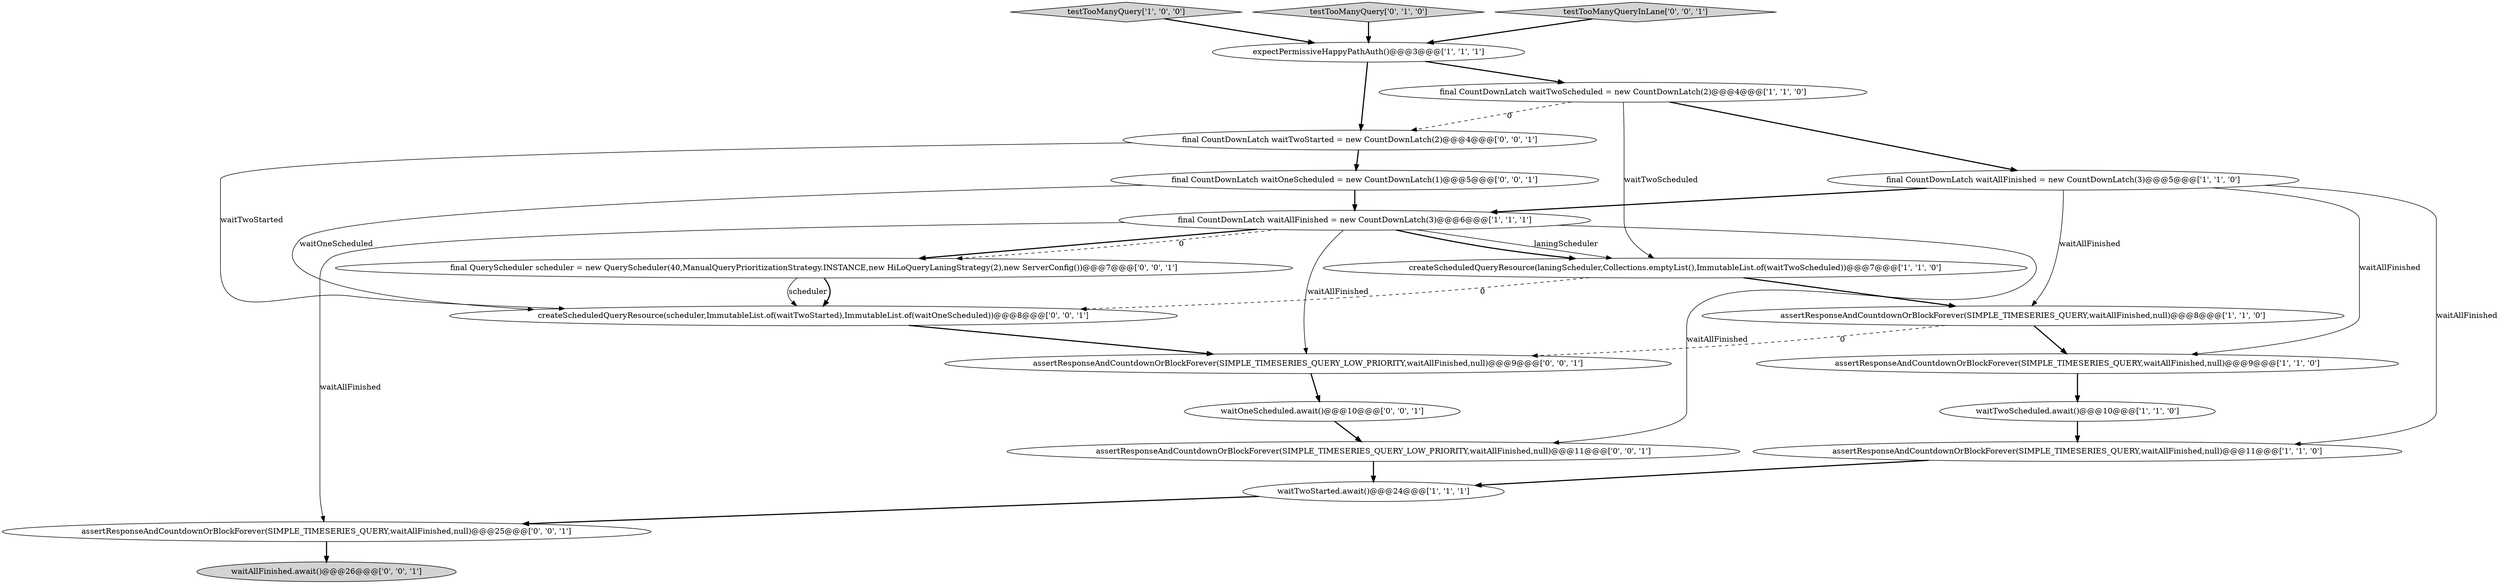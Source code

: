 digraph {
1 [style = filled, label = "waitTwoScheduled.await()@@@10@@@['1', '1', '0']", fillcolor = white, shape = ellipse image = "AAA0AAABBB1BBB"];
7 [style = filled, label = "assertResponseAndCountdownOrBlockForever(SIMPLE_TIMESERIES_QUERY,waitAllFinished,null)@@@9@@@['1', '1', '0']", fillcolor = white, shape = ellipse image = "AAA0AAABBB1BBB"];
3 [style = filled, label = "createScheduledQueryResource(laningScheduler,Collections.emptyList(),ImmutableList.of(waitTwoScheduled))@@@7@@@['1', '1', '0']", fillcolor = white, shape = ellipse image = "AAA0AAABBB1BBB"];
5 [style = filled, label = "final CountDownLatch waitAllFinished = new CountDownLatch(3)@@@6@@@['1', '1', '1']", fillcolor = white, shape = ellipse image = "AAA0AAABBB1BBB"];
12 [style = filled, label = "createScheduledQueryResource(scheduler,ImmutableList.of(waitTwoStarted),ImmutableList.of(waitOneScheduled))@@@8@@@['0', '0', '1']", fillcolor = white, shape = ellipse image = "AAA0AAABBB3BBB"];
15 [style = filled, label = "assertResponseAndCountdownOrBlockForever(SIMPLE_TIMESERIES_QUERY_LOW_PRIORITY,waitAllFinished,null)@@@11@@@['0', '0', '1']", fillcolor = white, shape = ellipse image = "AAA0AAABBB3BBB"];
0 [style = filled, label = "assertResponseAndCountdownOrBlockForever(SIMPLE_TIMESERIES_QUERY,waitAllFinished,null)@@@8@@@['1', '1', '0']", fillcolor = white, shape = ellipse image = "AAA0AAABBB1BBB"];
17 [style = filled, label = "final QueryScheduler scheduler = new QueryScheduler(40,ManualQueryPrioritizationStrategy.INSTANCE,new HiLoQueryLaningStrategy(2),new ServerConfig())@@@7@@@['0', '0', '1']", fillcolor = white, shape = ellipse image = "AAA0AAABBB3BBB"];
9 [style = filled, label = "expectPermissiveHappyPathAuth()@@@3@@@['1', '1', '1']", fillcolor = white, shape = ellipse image = "AAA0AAABBB1BBB"];
18 [style = filled, label = "assertResponseAndCountdownOrBlockForever(SIMPLE_TIMESERIES_QUERY_LOW_PRIORITY,waitAllFinished,null)@@@9@@@['0', '0', '1']", fillcolor = white, shape = ellipse image = "AAA0AAABBB3BBB"];
6 [style = filled, label = "final CountDownLatch waitAllFinished = new CountDownLatch(3)@@@5@@@['1', '1', '0']", fillcolor = white, shape = ellipse image = "AAA0AAABBB1BBB"];
10 [style = filled, label = "testTooManyQuery['1', '0', '0']", fillcolor = lightgray, shape = diamond image = "AAA0AAABBB1BBB"];
4 [style = filled, label = "assertResponseAndCountdownOrBlockForever(SIMPLE_TIMESERIES_QUERY,waitAllFinished,null)@@@11@@@['1', '1', '0']", fillcolor = white, shape = ellipse image = "AAA0AAABBB1BBB"];
2 [style = filled, label = "final CountDownLatch waitTwoScheduled = new CountDownLatch(2)@@@4@@@['1', '1', '0']", fillcolor = white, shape = ellipse image = "AAA0AAABBB1BBB"];
11 [style = filled, label = "testTooManyQuery['0', '1', '0']", fillcolor = lightgray, shape = diamond image = "AAA0AAABBB2BBB"];
19 [style = filled, label = "assertResponseAndCountdownOrBlockForever(SIMPLE_TIMESERIES_QUERY,waitAllFinished,null)@@@25@@@['0', '0', '1']", fillcolor = white, shape = ellipse image = "AAA0AAABBB3BBB"];
13 [style = filled, label = "waitOneScheduled.await()@@@10@@@['0', '0', '1']", fillcolor = white, shape = ellipse image = "AAA0AAABBB3BBB"];
16 [style = filled, label = "waitAllFinished.await()@@@26@@@['0', '0', '1']", fillcolor = lightgray, shape = ellipse image = "AAA0AAABBB3BBB"];
8 [style = filled, label = "waitTwoStarted.await()@@@24@@@['1', '1', '1']", fillcolor = white, shape = ellipse image = "AAA0AAABBB1BBB"];
21 [style = filled, label = "final CountDownLatch waitOneScheduled = new CountDownLatch(1)@@@5@@@['0', '0', '1']", fillcolor = white, shape = ellipse image = "AAA0AAABBB3BBB"];
20 [style = filled, label = "testTooManyQueryInLane['0', '0', '1']", fillcolor = lightgray, shape = diamond image = "AAA0AAABBB3BBB"];
14 [style = filled, label = "final CountDownLatch waitTwoStarted = new CountDownLatch(2)@@@4@@@['0', '0', '1']", fillcolor = white, shape = ellipse image = "AAA0AAABBB3BBB"];
14->12 [style = solid, label="waitTwoStarted"];
13->15 [style = bold, label=""];
6->7 [style = solid, label="waitAllFinished"];
14->21 [style = bold, label=""];
0->7 [style = bold, label=""];
10->9 [style = bold, label=""];
5->15 [style = solid, label="waitAllFinished"];
2->3 [style = solid, label="waitTwoScheduled"];
9->2 [style = bold, label=""];
18->13 [style = bold, label=""];
11->9 [style = bold, label=""];
17->12 [style = bold, label=""];
4->8 [style = bold, label=""];
17->12 [style = solid, label="scheduler"];
6->4 [style = solid, label="waitAllFinished"];
5->18 [style = solid, label="waitAllFinished"];
5->17 [style = bold, label=""];
19->16 [style = bold, label=""];
2->14 [style = dashed, label="0"];
3->0 [style = bold, label=""];
5->3 [style = solid, label="laningScheduler"];
21->5 [style = bold, label=""];
21->12 [style = solid, label="waitOneScheduled"];
12->18 [style = bold, label=""];
6->5 [style = bold, label=""];
9->14 [style = bold, label=""];
1->4 [style = bold, label=""];
2->6 [style = bold, label=""];
5->3 [style = bold, label=""];
7->1 [style = bold, label=""];
20->9 [style = bold, label=""];
6->0 [style = solid, label="waitAllFinished"];
3->12 [style = dashed, label="0"];
15->8 [style = bold, label=""];
0->18 [style = dashed, label="0"];
5->17 [style = dashed, label="0"];
8->19 [style = bold, label=""];
5->19 [style = solid, label="waitAllFinished"];
}
